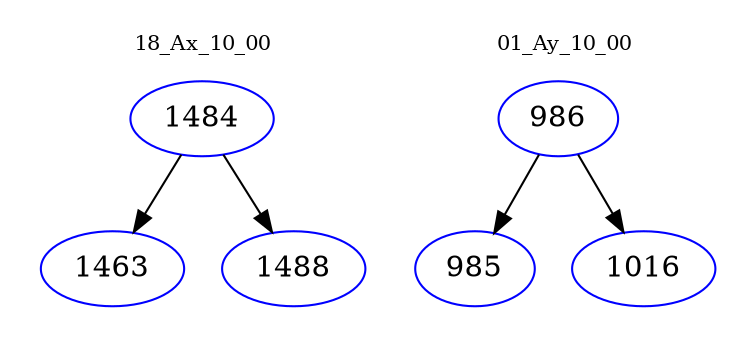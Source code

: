 digraph{
subgraph cluster_0 {
color = white
label = "18_Ax_10_00";
fontsize=10;
T0_1484 [label="1484", color="blue"]
T0_1484 -> T0_1463 [color="black"]
T0_1463 [label="1463", color="blue"]
T0_1484 -> T0_1488 [color="black"]
T0_1488 [label="1488", color="blue"]
}
subgraph cluster_1 {
color = white
label = "01_Ay_10_00";
fontsize=10;
T1_986 [label="986", color="blue"]
T1_986 -> T1_985 [color="black"]
T1_985 [label="985", color="blue"]
T1_986 -> T1_1016 [color="black"]
T1_1016 [label="1016", color="blue"]
}
}
